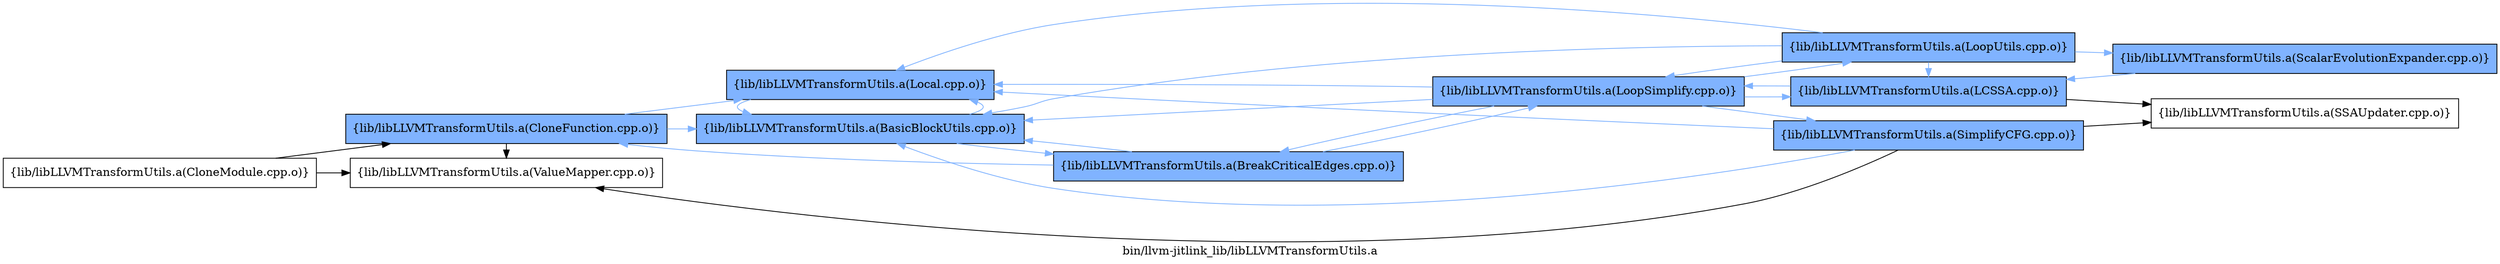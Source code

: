 digraph "bin/llvm-jitlink_lib/libLLVMTransformUtils.a" {
	label="bin/llvm-jitlink_lib/libLLVMTransformUtils.a";
	rankdir=LR;
	{ rank=same; Node0x55f2280bf568;  }
	{ rank=same; Node0x55f2280be988; Node0x55f2280b9168;  }
	{ rank=same; Node0x55f2280b9028; Node0x55f2280bb0f8;  }
	{ rank=same; Node0x55f2280b9258;  }
	{ rank=same; Node0x55f2280bbeb8;  }
	{ rank=same; Node0x55f2280bb6e8; Node0x55f2280b7318; Node0x55f2280b8498;  }

	Node0x55f2280bf568 [shape=record,shape=box,group=0,label="{lib/libLLVMTransformUtils.a(CloneModule.cpp.o)}"];
	Node0x55f2280bf568 -> Node0x55f2280be988;
	Node0x55f2280bf568 -> Node0x55f2280b9168;
	Node0x55f2280be988 [shape=record,shape=box,group=1,style=filled,fillcolor="0.600000 0.5 1",label="{lib/libLLVMTransformUtils.a(CloneFunction.cpp.o)}"];
	Node0x55f2280be988 -> Node0x55f2280b9028[color="0.600000 0.5 1"];
	Node0x55f2280be988 -> Node0x55f2280bb0f8[color="0.600000 0.5 1"];
	Node0x55f2280be988 -> Node0x55f2280b9168;
	Node0x55f2280b9168 [shape=record,shape=box,group=0,label="{lib/libLLVMTransformUtils.a(ValueMapper.cpp.o)}"];
	Node0x55f2280b9028 [shape=record,shape=box,group=1,style=filled,fillcolor="0.600000 0.5 1",label="{lib/libLLVMTransformUtils.a(BasicBlockUtils.cpp.o)}"];
	Node0x55f2280b9028 -> Node0x55f2280b9258[color="0.600000 0.5 1"];
	Node0x55f2280b9028 -> Node0x55f2280bb0f8[color="0.600000 0.5 1"];
	Node0x55f2280bb0f8 [shape=record,shape=box,group=1,style=filled,fillcolor="0.600000 0.5 1",label="{lib/libLLVMTransformUtils.a(Local.cpp.o)}"];
	Node0x55f2280bb0f8 -> Node0x55f2280b9028[color="0.600000 0.5 1"];
	Node0x55f2280b9258 [shape=record,shape=box,group=1,style=filled,fillcolor="0.600000 0.5 1",label="{lib/libLLVMTransformUtils.a(BreakCriticalEdges.cpp.o)}"];
	Node0x55f2280b9258 -> Node0x55f2280be988[color="0.600000 0.5 1"];
	Node0x55f2280b9258 -> Node0x55f2280b9028[color="0.600000 0.5 1"];
	Node0x55f2280b9258 -> Node0x55f2280bbeb8[color="0.600000 0.5 1"];
	Node0x55f2280bbeb8 [shape=record,shape=box,group=1,style=filled,fillcolor="0.600000 0.5 1",label="{lib/libLLVMTransformUtils.a(LoopSimplify.cpp.o)}"];
	Node0x55f2280bbeb8 -> Node0x55f2280b9028[color="0.600000 0.5 1"];
	Node0x55f2280bbeb8 -> Node0x55f2280b9258[color="0.600000 0.5 1"];
	Node0x55f2280bbeb8 -> Node0x55f2280bb0f8[color="0.600000 0.5 1"];
	Node0x55f2280bbeb8 -> Node0x55f2280bb6e8[color="0.600000 0.5 1"];
	Node0x55f2280bbeb8 -> Node0x55f2280b7318[color="0.600000 0.5 1"];
	Node0x55f2280bbeb8 -> Node0x55f2280b8498[color="0.600000 0.5 1"];
	Node0x55f2280bb6e8 [shape=record,shape=box,group=1,style=filled,fillcolor="0.600000 0.5 1",label="{lib/libLLVMTransformUtils.a(LCSSA.cpp.o)}"];
	Node0x55f2280bb6e8 -> Node0x55f2280bbeb8[color="0.600000 0.5 1"];
	Node0x55f2280bb6e8 -> Node0x55f2280b8c68;
	Node0x55f2280b7318 [shape=record,shape=box,group=1,style=filled,fillcolor="0.600000 0.5 1",label="{lib/libLLVMTransformUtils.a(LoopUtils.cpp.o)}"];
	Node0x55f2280b7318 -> Node0x55f2280b9028[color="0.600000 0.5 1"];
	Node0x55f2280b7318 -> Node0x55f2280bb0f8[color="0.600000 0.5 1"];
	Node0x55f2280b7318 -> Node0x55f2280bbeb8[color="0.600000 0.5 1"];
	Node0x55f2280b7318 -> Node0x55f2280bb6e8[color="0.600000 0.5 1"];
	Node0x55f2280b7318 -> Node0x55f2280b7fe8[color="0.600000 0.5 1"];
	Node0x55f2280b8498 [shape=record,shape=box,group=1,style=filled,fillcolor="0.600000 0.5 1",label="{lib/libLLVMTransformUtils.a(SimplifyCFG.cpp.o)}"];
	Node0x55f2280b8498 -> Node0x55f2280b9028[color="0.600000 0.5 1"];
	Node0x55f2280b8498 -> Node0x55f2280bb0f8[color="0.600000 0.5 1"];
	Node0x55f2280b8498 -> Node0x55f2280b8c68;
	Node0x55f2280b8498 -> Node0x55f2280b9168;
	Node0x55f2280b8c68 [shape=record,shape=box,group=0,label="{lib/libLLVMTransformUtils.a(SSAUpdater.cpp.o)}"];
	Node0x55f2280b7fe8 [shape=record,shape=box,group=1,style=filled,fillcolor="0.600000 0.5 1",label="{lib/libLLVMTransformUtils.a(ScalarEvolutionExpander.cpp.o)}"];
	Node0x55f2280b7fe8 -> Node0x55f2280bb6e8[color="0.600000 0.5 1"];
}
